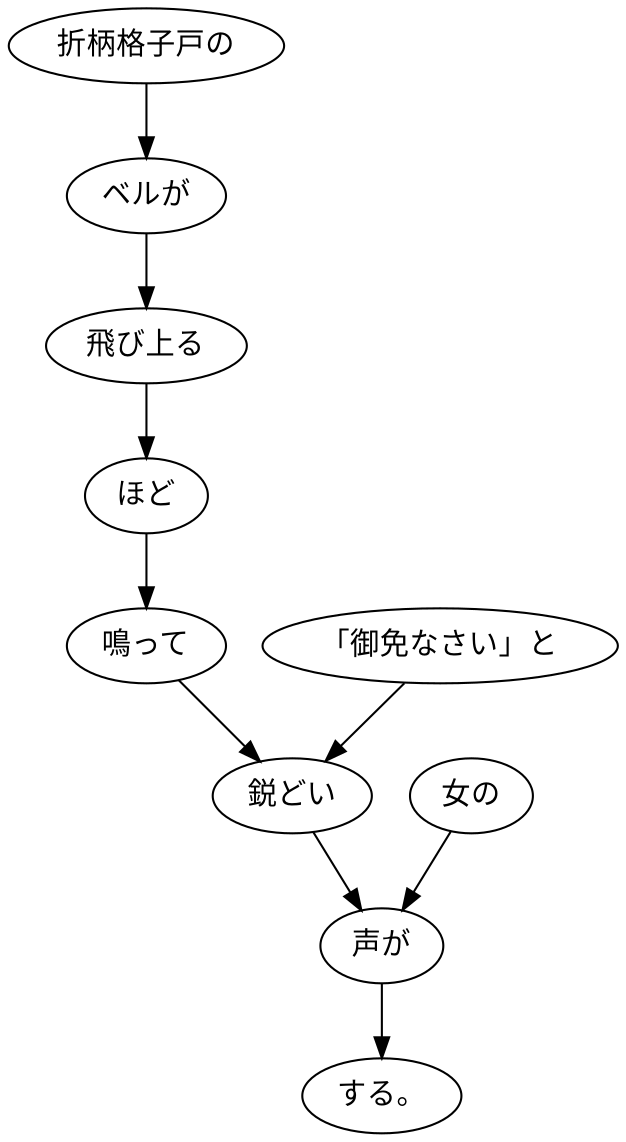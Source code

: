 digraph graph1570 {
	node0 [label="折柄格子戸の"];
	node1 [label="ベルが"];
	node2 [label="飛び上る"];
	node3 [label="ほど"];
	node4 [label="鳴って"];
	node5 [label="「御免なさい」と"];
	node6 [label="鋭どい"];
	node7 [label="女の"];
	node8 [label="声が"];
	node9 [label="する。"];
	node0 -> node1;
	node1 -> node2;
	node2 -> node3;
	node3 -> node4;
	node4 -> node6;
	node5 -> node6;
	node6 -> node8;
	node7 -> node8;
	node8 -> node9;
}

